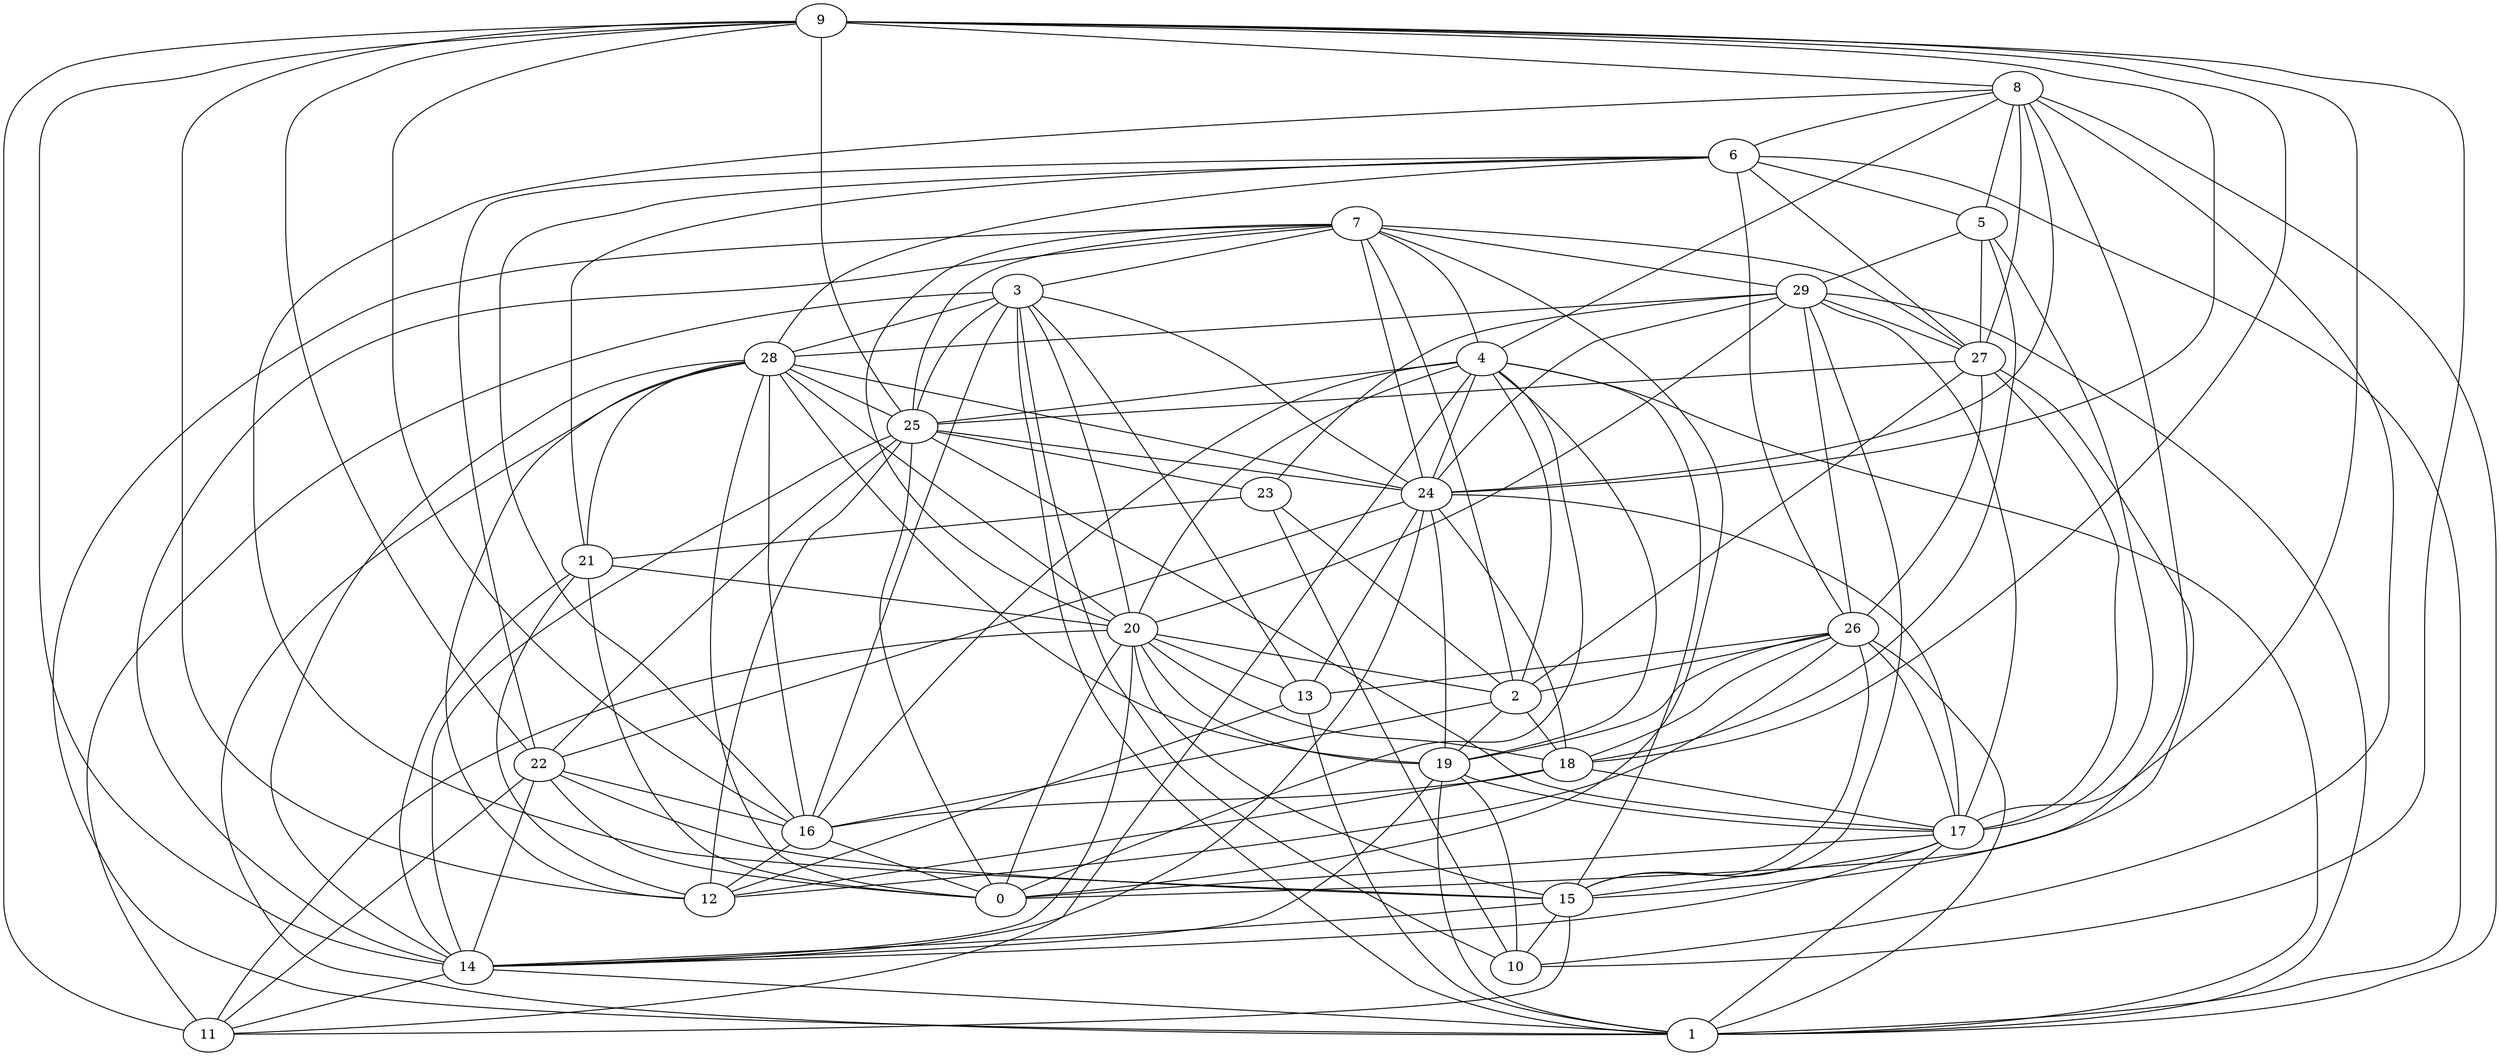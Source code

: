 digraph GG_graph {

subgraph G_graph {
edge [color = black]
"15" -> "10" [dir = none]
"15" -> "14" [dir = none]
"15" -> "11" [dir = none]
"13" -> "1" [dir = none]
"13" -> "12" [dir = none]
"29" -> "15" [dir = none]
"29" -> "23" [dir = none]
"29" -> "24" [dir = none]
"29" -> "1" [dir = none]
"29" -> "28" [dir = none]
"29" -> "17" [dir = none]
"9" -> "12" [dir = none]
"9" -> "17" [dir = none]
"9" -> "25" [dir = none]
"9" -> "8" [dir = none]
"9" -> "14" [dir = none]
"9" -> "24" [dir = none]
"22" -> "14" [dir = none]
"22" -> "11" [dir = none]
"19" -> "17" [dir = none]
"19" -> "1" [dir = none]
"20" -> "13" [dir = none]
"20" -> "11" [dir = none]
"20" -> "15" [dir = none]
"20" -> "0" [dir = none]
"20" -> "19" [dir = none]
"23" -> "21" [dir = none]
"23" -> "2" [dir = none]
"23" -> "10" [dir = none]
"21" -> "12" [dir = none]
"21" -> "14" [dir = none]
"21" -> "20" [dir = none]
"18" -> "16" [dir = none]
"28" -> "20" [dir = none]
"28" -> "14" [dir = none]
"28" -> "16" [dir = none]
"28" -> "1" [dir = none]
"28" -> "24" [dir = none]
"28" -> "21" [dir = none]
"28" -> "19" [dir = none]
"28" -> "12" [dir = none]
"17" -> "14" [dir = none]
"16" -> "0" [dir = none]
"6" -> "5" [dir = none]
"6" -> "1" [dir = none]
"6" -> "22" [dir = none]
"6" -> "16" [dir = none]
"6" -> "26" [dir = none]
"6" -> "21" [dir = none]
"3" -> "25" [dir = none]
"3" -> "10" [dir = none]
"3" -> "28" [dir = none]
"3" -> "20" [dir = none]
"3" -> "16" [dir = none]
"5" -> "18" [dir = none]
"5" -> "29" [dir = none]
"5" -> "17" [dir = none]
"24" -> "18" [dir = none]
"24" -> "22" [dir = none]
"24" -> "19" [dir = none]
"24" -> "13" [dir = none]
"26" -> "1" [dir = none]
"26" -> "19" [dir = none]
"26" -> "2" [dir = none]
"26" -> "15" [dir = none]
"27" -> "17" [dir = none]
"27" -> "15" [dir = none]
"7" -> "2" [dir = none]
"7" -> "24" [dir = none]
"7" -> "3" [dir = none]
"7" -> "0" [dir = none]
"7" -> "25" [dir = none]
"8" -> "27" [dir = none]
"8" -> "1" [dir = none]
"8" -> "24" [dir = none]
"8" -> "10" [dir = none]
"8" -> "15" [dir = none]
"8" -> "0" [dir = none]
"4" -> "16" [dir = none]
"4" -> "1" [dir = none]
"4" -> "2" [dir = none]
"4" -> "19" [dir = none]
"4" -> "15" [dir = none]
"25" -> "0" [dir = none]
"25" -> "23" [dir = none]
"25" -> "22" [dir = none]
"2" -> "19" [dir = none]
"4" -> "20" [dir = none]
"17" -> "1" [dir = none]
"19" -> "14" [dir = none]
"27" -> "25" [dir = none]
"25" -> "17" [dir = none]
"9" -> "16" [dir = none]
"26" -> "17" [dir = none]
"29" -> "26" [dir = none]
"3" -> "13" [dir = none]
"25" -> "14" [dir = none]
"9" -> "10" [dir = none]
"24" -> "17" [dir = none]
"14" -> "11" [dir = none]
"25" -> "24" [dir = none]
"3" -> "1" [dir = none]
"17" -> "0" [dir = none]
"17" -> "15" [dir = none]
"4" -> "25" [dir = none]
"7" -> "27" [dir = none]
"20" -> "2" [dir = none]
"4" -> "0" [dir = none]
"7" -> "29" [dir = none]
"7" -> "14" [dir = none]
"28" -> "0" [dir = none]
"6" -> "27" [dir = none]
"4" -> "24" [dir = none]
"8" -> "5" [dir = none]
"6" -> "28" [dir = none]
"7" -> "1" [dir = none]
"29" -> "27" [dir = none]
"8" -> "4" [dir = none]
"21" -> "0" [dir = none]
"20" -> "18" [dir = none]
"20" -> "14" [dir = none]
"14" -> "1" [dir = none]
"9" -> "22" [dir = none]
"19" -> "10" [dir = none]
"16" -> "12" [dir = none]
"26" -> "18" [dir = none]
"22" -> "16" [dir = none]
"18" -> "12" [dir = none]
"3" -> "11" [dir = none]
"9" -> "11" [dir = none]
"7" -> "20" [dir = none]
"4" -> "11" [dir = none]
"22" -> "15" [dir = none]
"24" -> "14" [dir = none]
"8" -> "6" [dir = none]
"25" -> "12" [dir = none]
"27" -> "2" [dir = none]
"22" -> "0" [dir = none]
"5" -> "27" [dir = none]
"26" -> "12" [dir = none]
"7" -> "4" [dir = none]
"9" -> "18" [dir = none]
"18" -> "17" [dir = none]
"3" -> "24" [dir = none]
"28" -> "25" [dir = none]
"2" -> "16" [dir = none]
"2" -> "18" [dir = none]
"26" -> "13" [dir = none]
"29" -> "20" [dir = none]
"27" -> "26" [dir = none]
}

}
